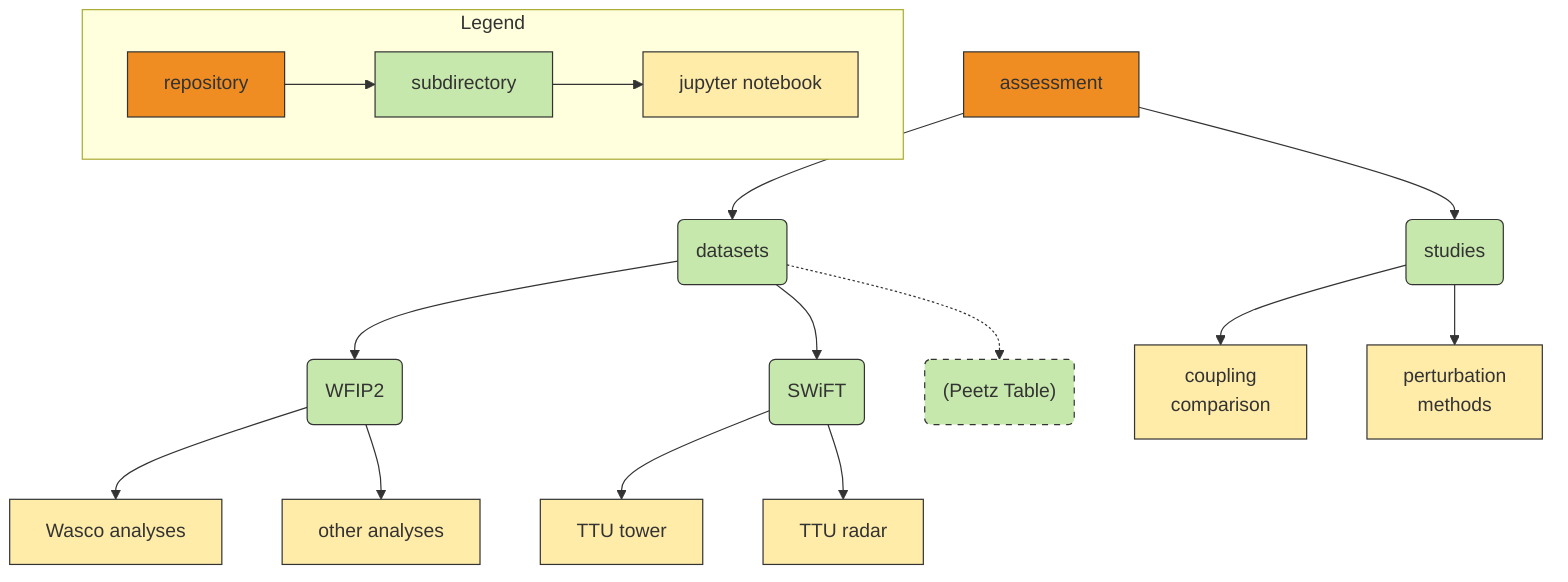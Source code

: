 graph TD

%% Define colors
classDef repo_type fill:#ef8d22,stroke:#333,stroke-width:2px; %% orange
classDef submodule_type fill:#c7e8ac,stroke:#333,stroke-width:2px; %% green
classDef code_type fill:#c1e4f7,stroke:#333,stroke-width:2px; %% blue
classDef nb_type fill:#ffeca9,stroke:#333,stroke-width:2px; %% yellow
classDef inprogress stroke-dasharray: 5, 5

%% Set edges to be curved (try monotoneX for a nice alternative)
linkStyle default interpolate basis;

%%org((a2e-mmc organization))
%%org --> assessment
assessment
class assessment repo_type

assessment --> datasets(datasets)
assessment --> studies(studies)
datasets --> wfip2(WFIP2)
datasets --> swift(SWiFT)
datasets -.-> otherdata("(Peetz Table)")
wfip2 --> Wasco[Wasco analyses]
wfip2 --> otheranalyses[other analyses]
swift --> TTUtower[TTU tower]
swift --> TTUradar[TTU radar]
studies --> couplingcomparison["coupling<br>comparison"]
studies --> perturbations["perturbation<br>methods"]
class datasets,studies submodule_type
class wfip2,swift,otherdata submodule_type
class otherdata inprogress
class TTUtower,TTUradar nb_type
class Wasco,otheranalyses nb_type
class couplingcomparison,perturbations nb_type

subgraph Legend
    repository --> subdirectory
    subdirectory --> notebooks[jupyter notebook]
    class repository repo_type
    class subdirectory submodule_type
    class notebooks nb_type
end
